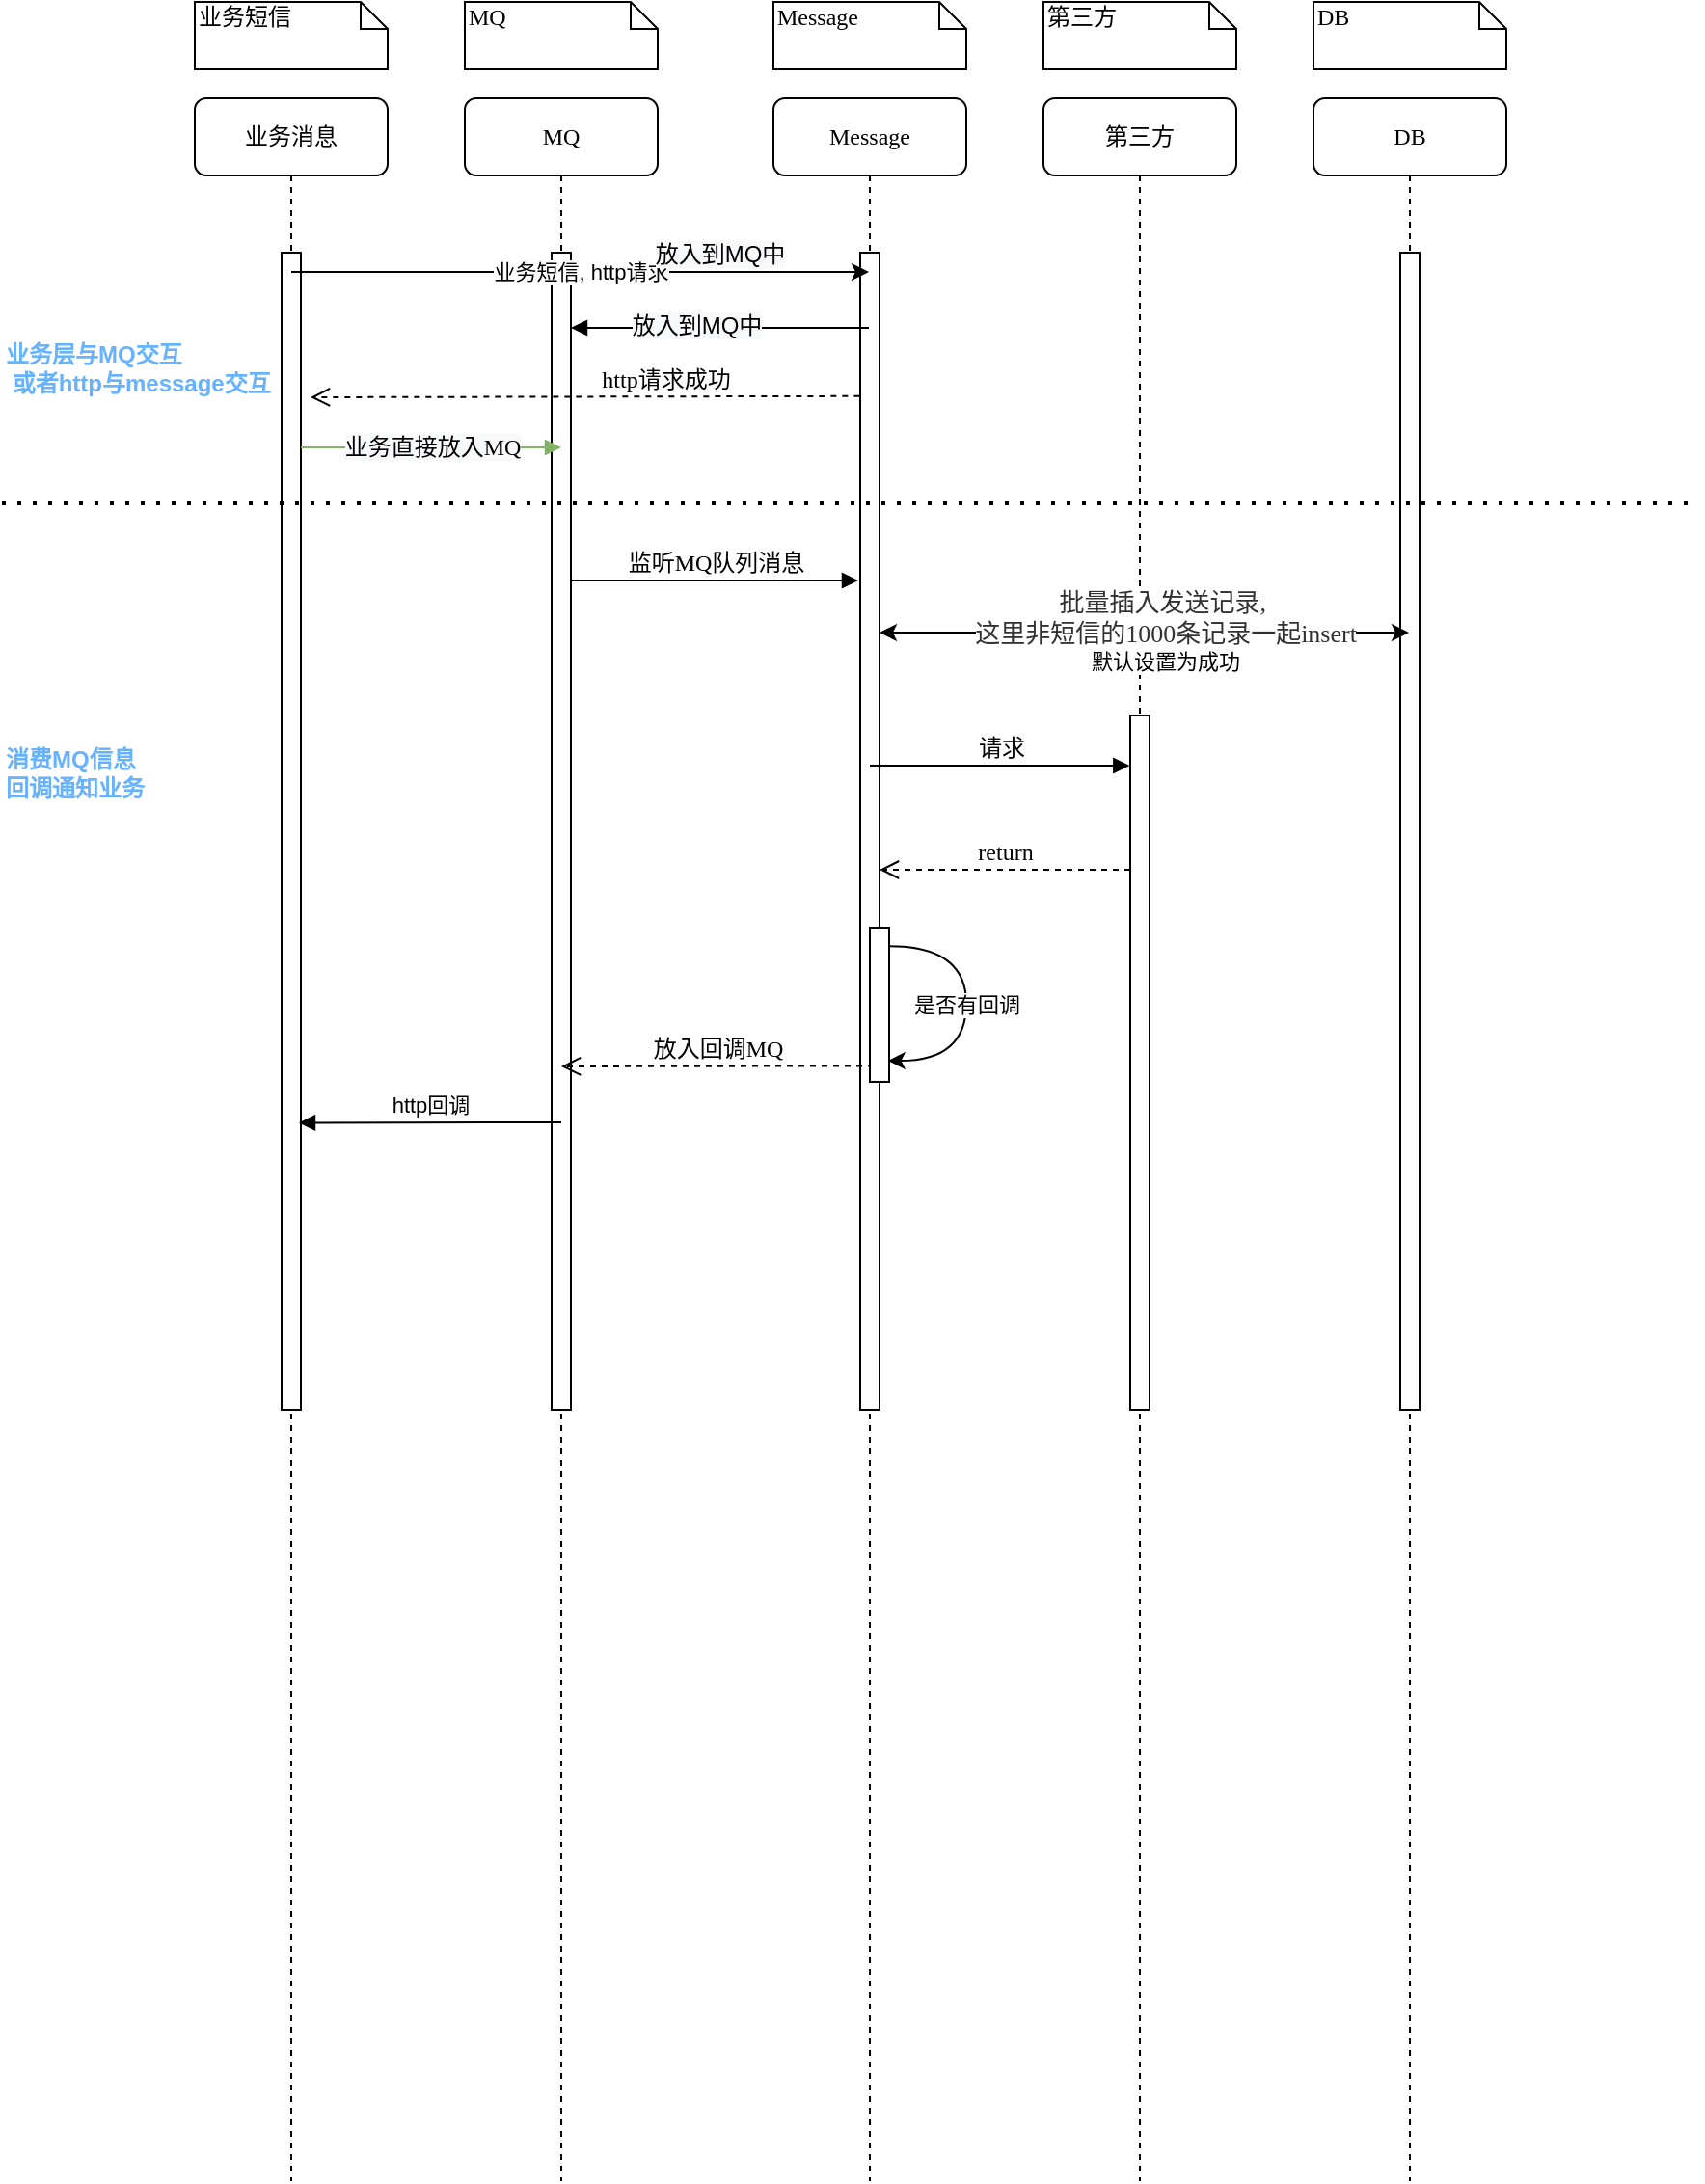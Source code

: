 <mxfile version="13.7.9" type="github">
  <diagram name="Page-1" id="13e1069c-82ec-6db2-03f1-153e76fe0fe0">
    <mxGraphModel dx="2790" dy="1012" grid="1" gridSize="10" guides="1" tooltips="1" connect="1" arrows="1" fold="1" page="1" pageScale="1" pageWidth="1100" pageHeight="850" background="#ffffff" math="0" shadow="0">
      <root>
        <mxCell id="0" />
        <mxCell id="1" parent="0" />
        <mxCell id="7baba1c4bc27f4b0-4" value="第三方" style="shape=umlLifeline;perimeter=lifelinePerimeter;whiteSpace=wrap;html=1;container=1;collapsible=0;recursiveResize=0;outlineConnect=0;rounded=1;shadow=0;comic=0;labelBackgroundColor=none;strokeWidth=1;fontFamily=Verdana;fontSize=12;align=center;" parent="1" vertex="1">
          <mxGeometry x="540" y="80" width="100" height="1080" as="geometry" />
        </mxCell>
        <mxCell id="7baba1c4bc27f4b0-16" value="" style="html=1;points=[];perimeter=orthogonalPerimeter;rounded=0;shadow=0;comic=0;labelBackgroundColor=none;strokeWidth=1;fontFamily=Verdana;fontSize=12;align=center;" parent="1" vertex="1">
          <mxGeometry x="585" y="400" width="10" height="360" as="geometry" />
        </mxCell>
        <mxCell id="7baba1c4bc27f4b0-2" value="MQ" style="shape=umlLifeline;perimeter=lifelinePerimeter;whiteSpace=wrap;html=1;container=1;collapsible=0;recursiveResize=0;outlineConnect=0;rounded=1;shadow=0;comic=0;labelBackgroundColor=none;strokeWidth=1;fontFamily=Verdana;fontSize=12;align=center;" parent="1" vertex="1">
          <mxGeometry x="240" y="80" width="100" height="1080" as="geometry" />
        </mxCell>
        <mxCell id="7baba1c4bc27f4b0-10" value="" style="html=1;points=[];perimeter=orthogonalPerimeter;rounded=0;shadow=0;comic=0;labelBackgroundColor=none;strokeWidth=1;fontFamily=Verdana;fontSize=12;align=center;" parent="7baba1c4bc27f4b0-2" vertex="1">
          <mxGeometry x="45" y="80" width="10" height="600" as="geometry" />
        </mxCell>
        <mxCell id="7baba1c4bc27f4b0-3" value="Message" style="shape=umlLifeline;perimeter=lifelinePerimeter;whiteSpace=wrap;html=1;container=1;collapsible=0;recursiveResize=0;outlineConnect=0;rounded=1;shadow=0;comic=0;labelBackgroundColor=none;strokeWidth=1;fontFamily=Verdana;fontSize=12;align=center;" parent="1" vertex="1">
          <mxGeometry x="400" y="80" width="100" height="1080" as="geometry" />
        </mxCell>
        <mxCell id="7baba1c4bc27f4b0-13" value="" style="html=1;points=[];perimeter=orthogonalPerimeter;rounded=0;shadow=0;comic=0;labelBackgroundColor=none;strokeWidth=1;fontFamily=Verdana;fontSize=12;align=center;" parent="7baba1c4bc27f4b0-3" vertex="1">
          <mxGeometry x="45" y="80" width="10" height="600" as="geometry" />
        </mxCell>
        <mxCell id="7baba1c4bc27f4b0-5" value="DB" style="shape=umlLifeline;perimeter=lifelinePerimeter;whiteSpace=wrap;html=1;container=1;collapsible=0;recursiveResize=0;outlineConnect=0;rounded=1;shadow=0;comic=0;labelBackgroundColor=none;strokeWidth=1;fontFamily=Verdana;fontSize=12;align=center;" parent="1" vertex="1">
          <mxGeometry x="680" y="80" width="100" height="1080" as="geometry" />
        </mxCell>
        <mxCell id="7baba1c4bc27f4b0-8" value="业务消息" style="shape=umlLifeline;perimeter=lifelinePerimeter;whiteSpace=wrap;html=1;container=1;collapsible=0;recursiveResize=0;outlineConnect=0;rounded=1;shadow=0;comic=0;labelBackgroundColor=none;strokeWidth=1;fontFamily=Verdana;fontSize=12;align=center;" parent="1" vertex="1">
          <mxGeometry x="100" y="80" width="100" height="1080" as="geometry" />
        </mxCell>
        <mxCell id="7baba1c4bc27f4b0-9" value="" style="html=1;points=[];perimeter=orthogonalPerimeter;rounded=0;shadow=0;comic=0;labelBackgroundColor=none;strokeWidth=1;fontFamily=Verdana;fontSize=12;align=center;" parent="7baba1c4bc27f4b0-8" vertex="1">
          <mxGeometry x="45" y="80" width="10" height="600" as="geometry" />
        </mxCell>
        <mxCell id="7baba1c4bc27f4b0-17" value="请求" style="html=1;verticalAlign=bottom;endArrow=block;labelBackgroundColor=none;fontFamily=Verdana;fontSize=12;edgeStyle=elbowEdgeStyle;elbow=vertical;entryX=-0.033;entryY=0.072;entryDx=0;entryDy=0;entryPerimeter=0;" parent="1" target="7baba1c4bc27f4b0-16" edge="1">
          <mxGeometry relative="1" as="geometry">
            <mxPoint x="450" y="426" as="sourcePoint" />
            <Array as="points">
              <mxPoint x="530" y="426" />
            </Array>
          </mxGeometry>
        </mxCell>
        <mxCell id="7baba1c4bc27f4b0-19" value="" style="html=1;points=[];perimeter=orthogonalPerimeter;rounded=0;shadow=0;comic=0;labelBackgroundColor=none;strokeWidth=1;fontFamily=Verdana;fontSize=12;align=center;" parent="1" vertex="1">
          <mxGeometry x="725" y="160" width="10" height="600" as="geometry" />
        </mxCell>
        <mxCell id="7baba1c4bc27f4b0-30" value="http请求成功" style="html=1;verticalAlign=bottom;endArrow=open;dashed=1;endSize=8;labelBackgroundColor=none;fontFamily=Verdana;fontSize=12;edgeStyle=elbowEdgeStyle;elbow=vertical;entryX=1.5;entryY=0.125;entryDx=0;entryDy=0;entryPerimeter=0;exitX=-0.033;exitY=0.124;exitDx=0;exitDy=0;exitPerimeter=0;" parent="1" source="7baba1c4bc27f4b0-13" target="7baba1c4bc27f4b0-9" edge="1">
          <mxGeometry x="0.69" y="-140" relative="1" as="geometry">
            <mxPoint x="800" y="727" as="targetPoint" />
            <Array as="points">
              <mxPoint x="310" y="235" />
              <mxPoint x="200" y="640" />
              <mxPoint x="570" y="701" />
            </Array>
            <mxPoint x="380" y="700" as="sourcePoint" />
            <mxPoint x="140" y="140" as="offset" />
          </mxGeometry>
        </mxCell>
        <mxCell id="7baba1c4bc27f4b0-11" value="" style="html=1;verticalAlign=bottom;endArrow=block;labelBackgroundColor=none;fontFamily=Verdana;fontSize=12;edgeStyle=elbowEdgeStyle;elbow=vertical;fillColor=#d5e8d4;strokeColor=#82b366;" parent="1" edge="1">
          <mxGeometry relative="1" as="geometry">
            <mxPoint x="155" y="261" as="sourcePoint" />
            <mxPoint x="290" y="261" as="targetPoint" />
          </mxGeometry>
        </mxCell>
        <mxCell id="k1pHN3gSKMdNhCrVo-mf-8" value="&lt;span style=&quot;font-family: &amp;#34;verdana&amp;#34; ; font-size: 12px ; background-color: rgb(248 , 249 , 250)&quot;&gt;业务直接放入MQ&lt;/span&gt;" style="edgeLabel;html=1;align=center;verticalAlign=middle;resizable=0;points=[];" vertex="1" connectable="0" parent="7baba1c4bc27f4b0-11">
          <mxGeometry x="0.139" y="2" relative="1" as="geometry">
            <mxPoint x="-9" y="2" as="offset" />
          </mxGeometry>
        </mxCell>
        <mxCell id="7baba1c4bc27f4b0-14" value="监听MQ队列消息" style="html=1;verticalAlign=bottom;endArrow=block;entryX=-0.1;entryY=0.254;labelBackgroundColor=none;fontFamily=Verdana;fontSize=12;edgeStyle=elbowEdgeStyle;elbow=vertical;entryDx=0;entryDy=0;entryPerimeter=0;" parent="1" edge="1">
          <mxGeometry relative="1" as="geometry">
            <mxPoint x="295" y="330" as="sourcePoint" />
            <mxPoint x="444" y="330.4" as="targetPoint" />
            <Array as="points">
              <mxPoint x="430" y="330" />
            </Array>
          </mxGeometry>
        </mxCell>
        <mxCell id="7baba1c4bc27f4b0-40" value="业务短信" style="shape=note;whiteSpace=wrap;html=1;size=14;verticalAlign=top;align=left;spacingTop=-6;rounded=0;shadow=0;comic=0;labelBackgroundColor=none;strokeWidth=1;fontFamily=Verdana;fontSize=12" parent="1" vertex="1">
          <mxGeometry x="100" y="30" width="100" height="35" as="geometry" />
        </mxCell>
        <mxCell id="7baba1c4bc27f4b0-41" value="MQ" style="shape=note;whiteSpace=wrap;html=1;size=14;verticalAlign=top;align=left;spacingTop=-6;rounded=0;shadow=0;comic=0;labelBackgroundColor=none;strokeWidth=1;fontFamily=Verdana;fontSize=12" parent="1" vertex="1">
          <mxGeometry x="240" y="30" width="100" height="35" as="geometry" />
        </mxCell>
        <mxCell id="7baba1c4bc27f4b0-42" value="Message" style="shape=note;whiteSpace=wrap;html=1;size=14;verticalAlign=top;align=left;spacingTop=-6;rounded=0;shadow=0;comic=0;labelBackgroundColor=none;strokeWidth=1;fontFamily=Verdana;fontSize=12" parent="1" vertex="1">
          <mxGeometry x="400" y="30" width="100" height="35" as="geometry" />
        </mxCell>
        <mxCell id="7baba1c4bc27f4b0-43" value="第三方" style="shape=note;whiteSpace=wrap;html=1;size=14;verticalAlign=top;align=left;spacingTop=-6;rounded=0;shadow=0;comic=0;labelBackgroundColor=none;strokeWidth=1;fontFamily=Verdana;fontSize=12" parent="1" vertex="1">
          <mxGeometry x="540" y="30" width="100" height="35" as="geometry" />
        </mxCell>
        <mxCell id="7baba1c4bc27f4b0-44" value="DB" style="shape=note;whiteSpace=wrap;html=1;size=14;verticalAlign=top;align=left;spacingTop=-6;rounded=0;shadow=0;comic=0;labelBackgroundColor=none;strokeWidth=1;fontFamily=Verdana;fontSize=12" parent="1" vertex="1">
          <mxGeometry x="680" y="30" width="100" height="35" as="geometry" />
        </mxCell>
        <mxCell id="k1pHN3gSKMdNhCrVo-mf-1" value="" style="endArrow=classic;html=1;" edge="1" parent="1" target="7baba1c4bc27f4b0-3">
          <mxGeometry relative="1" as="geometry">
            <mxPoint x="150" y="170" as="sourcePoint" />
            <mxPoint x="250" y="170" as="targetPoint" />
          </mxGeometry>
        </mxCell>
        <mxCell id="k1pHN3gSKMdNhCrVo-mf-2" value="业务短信, http请求" style="edgeLabel;resizable=0;html=1;align=center;verticalAlign=middle;" connectable="0" vertex="1" parent="k1pHN3gSKMdNhCrVo-mf-1">
          <mxGeometry relative="1" as="geometry" />
        </mxCell>
        <mxCell id="k1pHN3gSKMdNhCrVo-mf-11" value="&#xa;&#xa;&lt;span style=&quot;color: rgb(0, 0, 0); font-family: helvetica; font-size: 12px; font-style: normal; font-weight: 400; letter-spacing: normal; text-align: center; text-indent: 0px; text-transform: none; word-spacing: 0px; background-color: rgb(248, 249, 250); display: inline; float: none;&quot;&gt;放入到MQ中&lt;/span&gt;&#xa;&#xa;" style="html=1;verticalAlign=bottom;endArrow=block;entryX=0;entryY=0;labelBackgroundColor=none;fontFamily=Verdana;fontSize=12;edgeStyle=elbowEdgeStyle;elbow=vertical;" edge="1" parent="1">
          <mxGeometry relative="1" as="geometry">
            <mxPoint x="449.5" y="199" as="sourcePoint" />
            <mxPoint x="295" y="199" as="targetPoint" />
          </mxGeometry>
        </mxCell>
        <mxCell id="k1pHN3gSKMdNhCrVo-mf-12" value="&lt;span style=&quot;font-size: 12px ; background-color: rgb(248 , 249 , 250)&quot;&gt;放入到MQ中&lt;/span&gt;" style="edgeLabel;html=1;align=center;verticalAlign=middle;resizable=0;points=[];" vertex="1" connectable="0" parent="k1pHN3gSKMdNhCrVo-mf-11">
          <mxGeometry x="0.139" y="2" relative="1" as="geometry">
            <mxPoint x="-1.5" y="-3" as="offset" />
          </mxGeometry>
        </mxCell>
        <mxCell id="k1pHN3gSKMdNhCrVo-mf-15" value="放入回调MQ" style="html=1;verticalAlign=bottom;endArrow=open;dashed=1;endSize=8;labelBackgroundColor=none;fontFamily=Verdana;fontSize=12;edgeStyle=elbowEdgeStyle;elbow=vertical;exitX=0.2;exitY=0.896;exitDx=0;exitDy=0;exitPerimeter=0;" edge="1" parent="1" source="k1pHN3gSKMdNhCrVo-mf-20">
          <mxGeometry relative="1" as="geometry">
            <mxPoint x="290" y="582" as="targetPoint" />
            <Array as="points">
              <mxPoint x="420" y="582" />
              <mxPoint x="300" y="590" />
              <mxPoint x="350" y="560" />
            </Array>
            <mxPoint x="445" y="720" as="sourcePoint" />
          </mxGeometry>
        </mxCell>
        <mxCell id="k1pHN3gSKMdNhCrVo-mf-16" value="" style="endArrow=none;dashed=1;html=1;dashPattern=1 3;strokeWidth=2;" edge="1" parent="1">
          <mxGeometry width="50" height="50" relative="1" as="geometry">
            <mxPoint y="290" as="sourcePoint" />
            <mxPoint x="880" y="290" as="targetPoint" />
          </mxGeometry>
        </mxCell>
        <mxCell id="k1pHN3gSKMdNhCrVo-mf-17" value="" style="endArrow=classic;startArrow=classic;html=1;" edge="1" parent="1">
          <mxGeometry width="50" height="50" relative="1" as="geometry">
            <mxPoint x="455" y="357" as="sourcePoint" />
            <mxPoint x="729.5" y="357" as="targetPoint" />
            <Array as="points">
              <mxPoint x="490" y="357" />
            </Array>
          </mxGeometry>
        </mxCell>
        <mxCell id="k1pHN3gSKMdNhCrVo-mf-18" value="&lt;span style=&quot;color: rgb(50 , 50 , 50) ; font-family: &amp;#34;verdana&amp;#34; ; font-size: 13px ; background-color: rgba(255 , 255 , 255 , 0.01)&quot;&gt;批量插入发送记录,&amp;nbsp;&lt;/span&gt;&lt;br style=&quot;color: rgb(50 , 50 , 50) ; font-family: &amp;#34;verdana&amp;#34; ; font-size: 13px&quot;&gt;&lt;span style=&quot;color: rgb(50 , 50 , 50) ; font-family: &amp;#34;verdana&amp;#34; ; font-size: 13px ; background-color: rgba(255 , 255 , 255 , 0.01)&quot;&gt;这里非短信的1000条记录一起insert&lt;/span&gt;&lt;br&gt;默认设置为成功" style="edgeLabel;html=1;align=center;verticalAlign=middle;resizable=0;points=[];" vertex="1" connectable="0" parent="k1pHN3gSKMdNhCrVo-mf-17">
          <mxGeometry x="0.121" y="1" relative="1" as="geometry">
            <mxPoint x="-6" as="offset" />
          </mxGeometry>
        </mxCell>
        <mxCell id="k1pHN3gSKMdNhCrVo-mf-19" value="return" style="html=1;verticalAlign=bottom;endArrow=open;dashed=1;endSize=8;labelBackgroundColor=none;fontFamily=Verdana;fontSize=12;edgeStyle=elbowEdgeStyle;elbow=vertical;" edge="1" parent="1" target="7baba1c4bc27f4b0-13">
          <mxGeometry relative="1" as="geometry">
            <mxPoint x="460" y="500" as="targetPoint" />
            <Array as="points">
              <mxPoint x="480" y="480" />
              <mxPoint x="540" y="500" />
              <mxPoint x="710" y="941" />
            </Array>
            <mxPoint x="585" y="480" as="sourcePoint" />
            <mxPoint as="offset" />
          </mxGeometry>
        </mxCell>
        <mxCell id="k1pHN3gSKMdNhCrVo-mf-20" value="" style="html=1;points=[];perimeter=orthogonalPerimeter;" vertex="1" parent="1">
          <mxGeometry x="450" y="510" width="10" height="80" as="geometry" />
        </mxCell>
        <mxCell id="k1pHN3gSKMdNhCrVo-mf-21" value="是否有回调" style="endArrow=classic;html=1;edgeStyle=orthogonalEdgeStyle;curved=1;entryX=0.933;entryY=0.863;entryDx=0;entryDy=0;entryPerimeter=0;exitX=1;exitY=0.121;exitDx=0;exitDy=0;exitPerimeter=0;" edge="1" parent="1" source="k1pHN3gSKMdNhCrVo-mf-20" target="k1pHN3gSKMdNhCrVo-mf-20">
          <mxGeometry width="50" height="50" relative="1" as="geometry">
            <mxPoint x="465" y="519" as="sourcePoint" />
            <mxPoint x="520" y="540" as="targetPoint" />
            <Array as="points">
              <mxPoint x="500" y="520" />
              <mxPoint x="500" y="579" />
            </Array>
          </mxGeometry>
        </mxCell>
        <mxCell id="k1pHN3gSKMdNhCrVo-mf-23" value="http回调" style="html=1;verticalAlign=bottom;endArrow=block;entryX=0.9;entryY=0.752;entryDx=0;entryDy=0;entryPerimeter=0;" edge="1" parent="1" target="7baba1c4bc27f4b0-9">
          <mxGeometry width="80" relative="1" as="geometry">
            <mxPoint x="290" y="611" as="sourcePoint" />
            <mxPoint x="160" y="610" as="targetPoint" />
            <Array as="points" />
          </mxGeometry>
        </mxCell>
        <mxCell id="k1pHN3gSKMdNhCrVo-mf-24" value="业务层与MQ交互&lt;br&gt;&amp;nbsp;或者http与message交互" style="text;html=1;strokeColor=none;fillColor=none;align=left;verticalAlign=middle;whiteSpace=wrap;rounded=0;fontStyle=1;fontColor=#66B2FF;" vertex="1" parent="1">
          <mxGeometry y="190" width="150" height="60" as="geometry" />
        </mxCell>
        <mxCell id="k1pHN3gSKMdNhCrVo-mf-25" value="消费MQ信息&lt;br&gt;回调通知业务" style="text;html=1;strokeColor=none;fillColor=none;align=left;verticalAlign=middle;whiteSpace=wrap;rounded=0;fontStyle=1;fontColor=#66B2FF;" vertex="1" parent="1">
          <mxGeometry y="400" width="150" height="60" as="geometry" />
        </mxCell>
      </root>
    </mxGraphModel>
  </diagram>
</mxfile>
